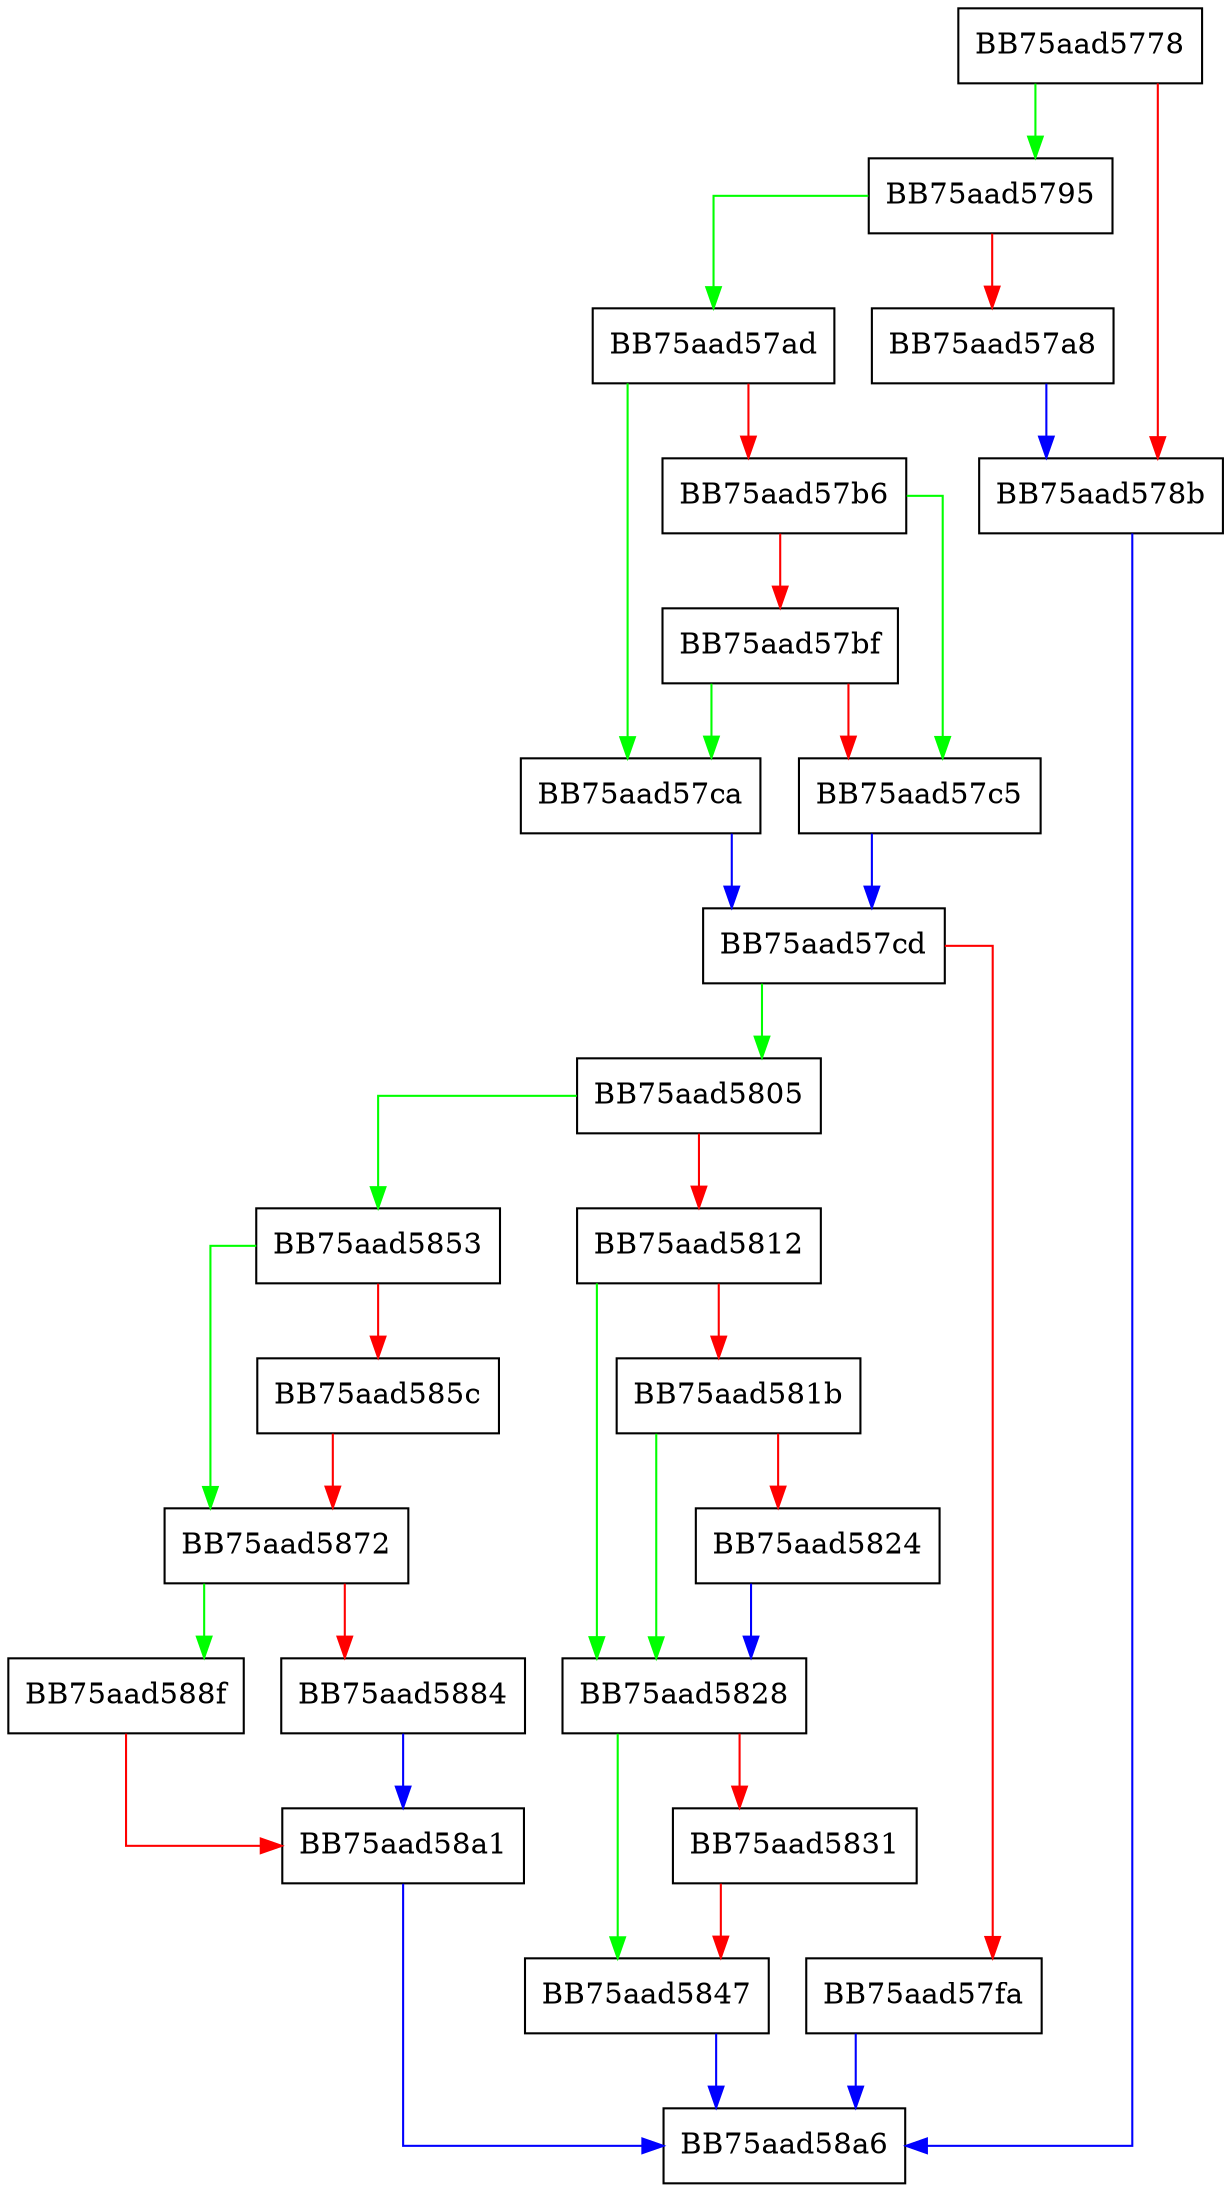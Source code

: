 digraph match_dot_repeat_fast {
  node [shape="box"];
  graph [splines=ortho];
  BB75aad5778 -> BB75aad5795 [color="green"];
  BB75aad5778 -> BB75aad578b [color="red"];
  BB75aad578b -> BB75aad58a6 [color="blue"];
  BB75aad5795 -> BB75aad57ad [color="green"];
  BB75aad5795 -> BB75aad57a8 [color="red"];
  BB75aad57a8 -> BB75aad578b [color="blue"];
  BB75aad57ad -> BB75aad57ca [color="green"];
  BB75aad57ad -> BB75aad57b6 [color="red"];
  BB75aad57b6 -> BB75aad57c5 [color="green"];
  BB75aad57b6 -> BB75aad57bf [color="red"];
  BB75aad57bf -> BB75aad57ca [color="green"];
  BB75aad57bf -> BB75aad57c5 [color="red"];
  BB75aad57c5 -> BB75aad57cd [color="blue"];
  BB75aad57ca -> BB75aad57cd [color="blue"];
  BB75aad57cd -> BB75aad5805 [color="green"];
  BB75aad57cd -> BB75aad57fa [color="red"];
  BB75aad57fa -> BB75aad58a6 [color="blue"];
  BB75aad5805 -> BB75aad5853 [color="green"];
  BB75aad5805 -> BB75aad5812 [color="red"];
  BB75aad5812 -> BB75aad5828 [color="green"];
  BB75aad5812 -> BB75aad581b [color="red"];
  BB75aad581b -> BB75aad5828 [color="green"];
  BB75aad581b -> BB75aad5824 [color="red"];
  BB75aad5824 -> BB75aad5828 [color="blue"];
  BB75aad5828 -> BB75aad5847 [color="green"];
  BB75aad5828 -> BB75aad5831 [color="red"];
  BB75aad5831 -> BB75aad5847 [color="red"];
  BB75aad5847 -> BB75aad58a6 [color="blue"];
  BB75aad5853 -> BB75aad5872 [color="green"];
  BB75aad5853 -> BB75aad585c [color="red"];
  BB75aad585c -> BB75aad5872 [color="red"];
  BB75aad5872 -> BB75aad588f [color="green"];
  BB75aad5872 -> BB75aad5884 [color="red"];
  BB75aad5884 -> BB75aad58a1 [color="blue"];
  BB75aad588f -> BB75aad58a1 [color="red"];
  BB75aad58a1 -> BB75aad58a6 [color="blue"];
}